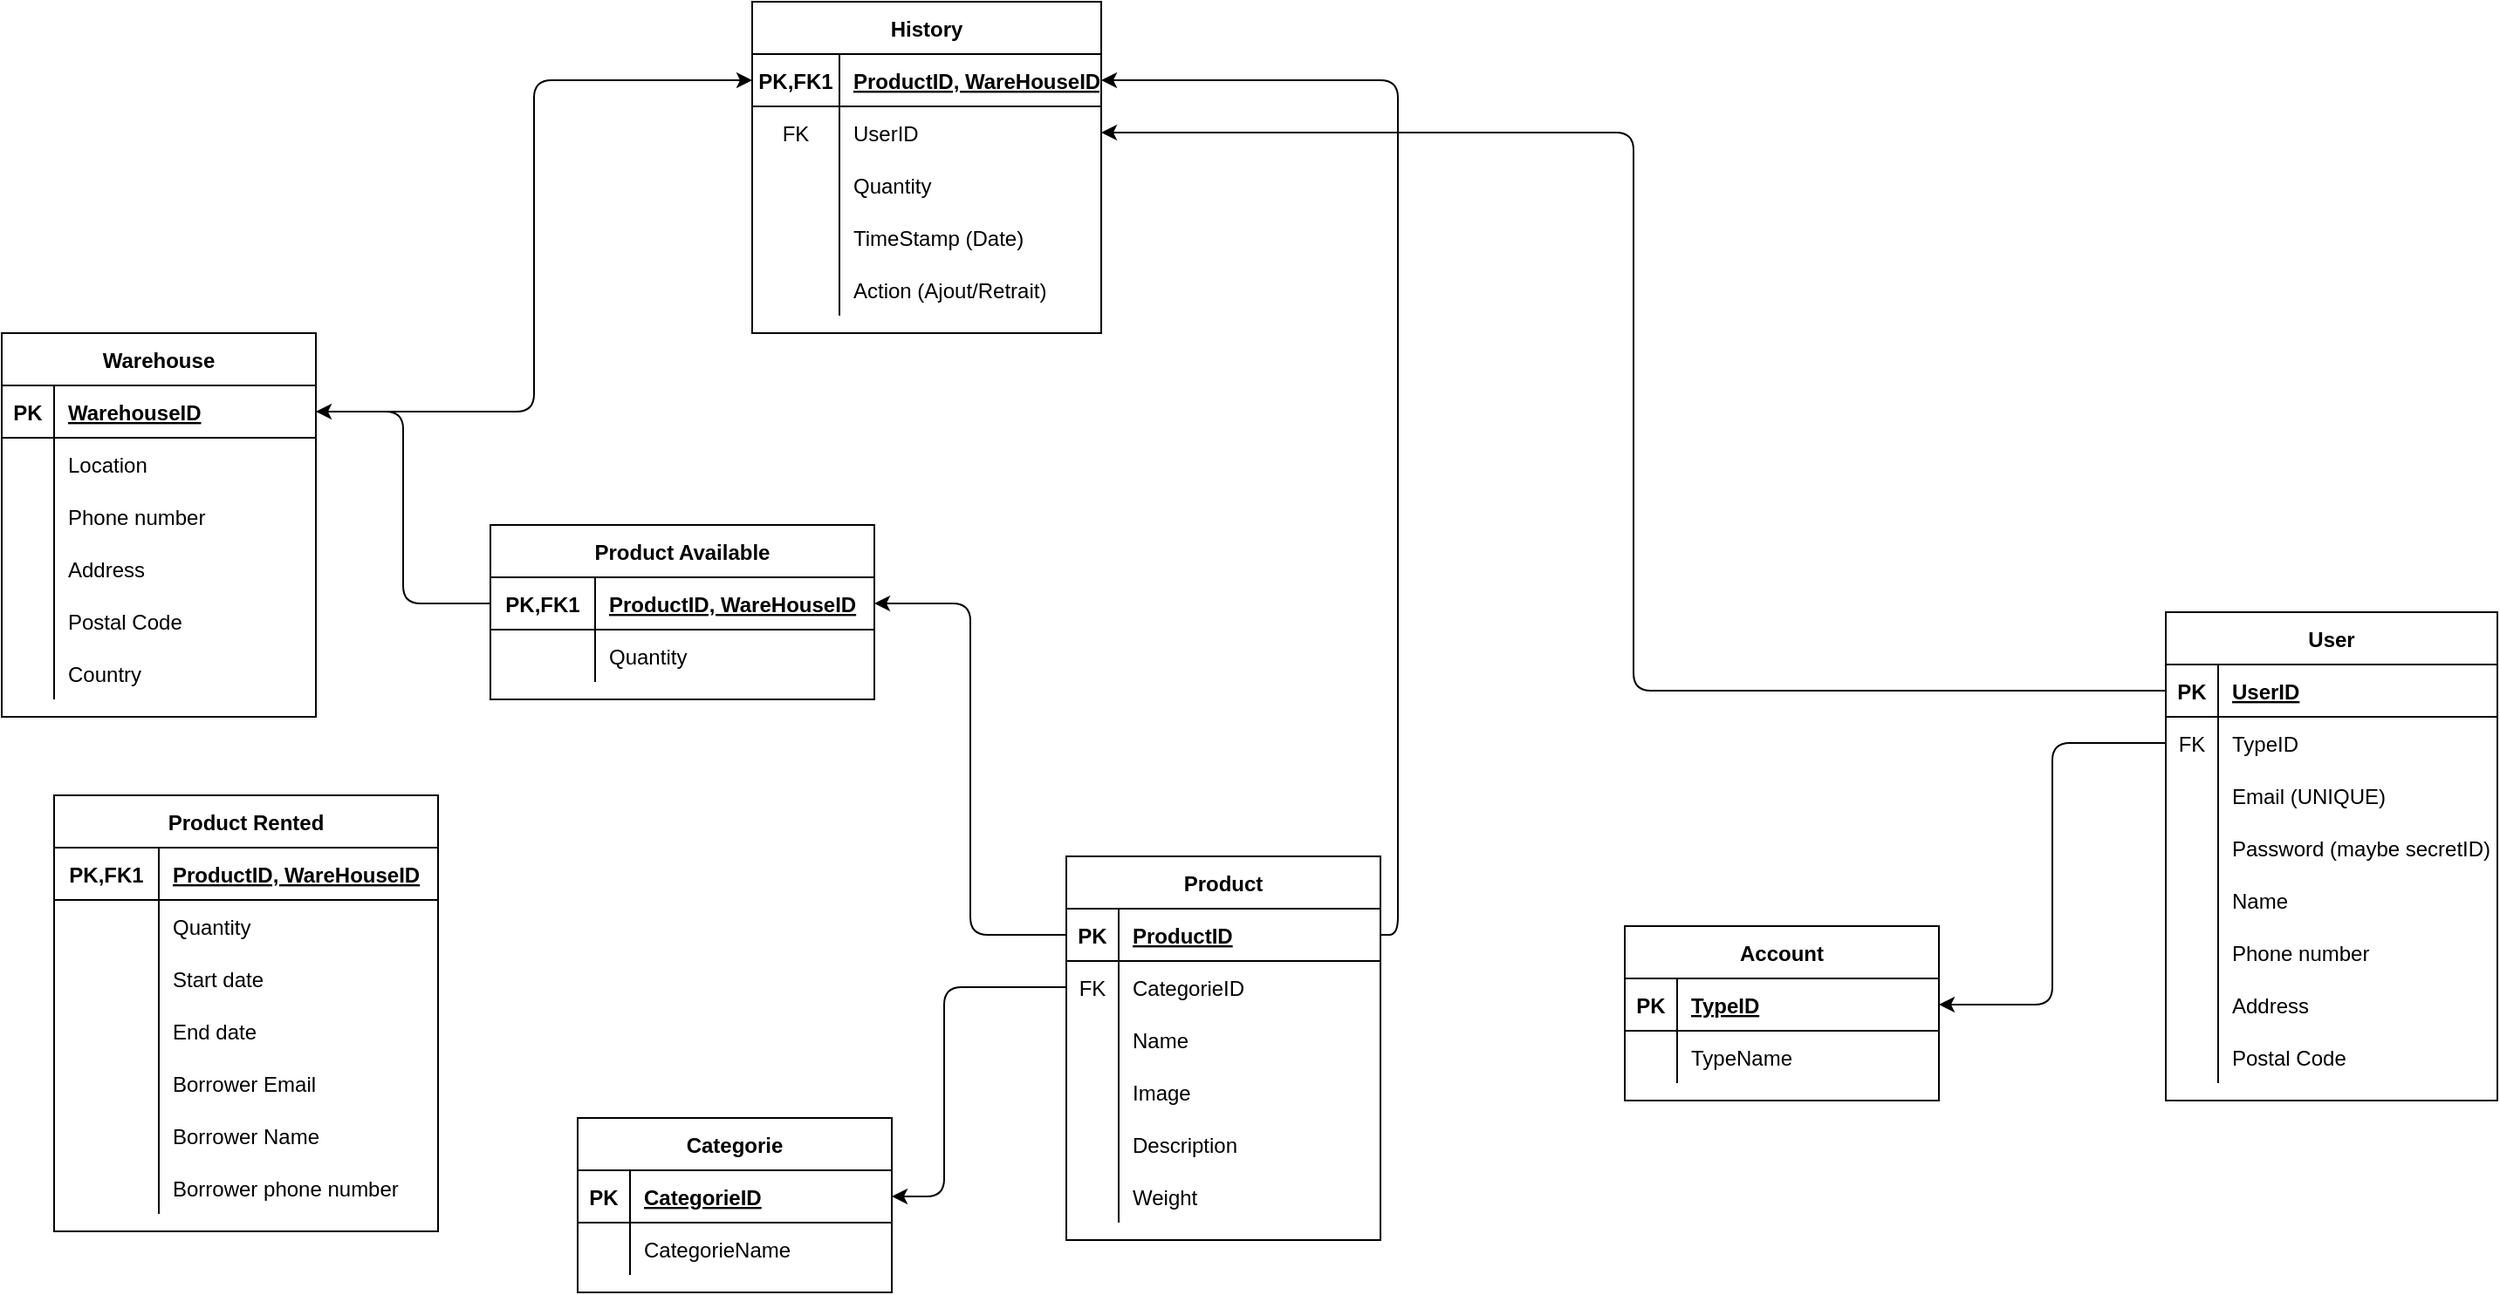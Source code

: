 <mxfile version="13.7.3" type="device"><diagram id="Zqqe13z-D4n76bVmGzCy" name="Page-1"><mxGraphModel dx="1662" dy="822" grid="1" gridSize="10" guides="1" tooltips="1" connect="1" arrows="1" fold="1" page="1" pageScale="1" pageWidth="827" pageHeight="1169" math="0" shadow="0"><root><mxCell id="0"/><mxCell id="1" parent="0"/><mxCell id="HcbKDgaALvLQj2qhnxAy-1" value="" style="endArrow=classic;html=1;exitX=0;exitY=0.5;exitDx=0;exitDy=0;edgeStyle=orthogonalEdgeStyle;entryX=1;entryY=0.5;entryDx=0;entryDy=0;" parent="1" source="IrCyD6bRYAUdvtS5cIz1-208" target="IrCyD6bRYAUdvtS5cIz1-141" edge="1"><mxGeometry width="50" height="50" relative="1" as="geometry"><mxPoint x="810" y="350" as="sourcePoint"/><mxPoint x="340" y="310" as="targetPoint"/><Array as="points"><mxPoint x="570" y="635"/><mxPoint x="570" y="755"/></Array></mxGeometry></mxCell><mxCell id="IrCyD6bRYAUdvtS5cIz1-57" value="Warehouse" style="shape=table;startSize=30;container=1;collapsible=1;childLayout=tableLayout;fixedRows=1;rowLines=0;fontStyle=1;align=center;resizeLast=1;" parent="1" vertex="1"><mxGeometry x="30" y="260" width="180" height="220" as="geometry"/></mxCell><mxCell id="IrCyD6bRYAUdvtS5cIz1-58" value="" style="shape=partialRectangle;collapsible=0;dropTarget=0;pointerEvents=0;fillColor=none;top=0;left=0;bottom=1;right=0;points=[[0,0.5],[1,0.5]];portConstraint=eastwest;" parent="IrCyD6bRYAUdvtS5cIz1-57" vertex="1"><mxGeometry y="30" width="180" height="30" as="geometry"/></mxCell><mxCell id="IrCyD6bRYAUdvtS5cIz1-59" value="PK" style="shape=partialRectangle;connectable=0;fillColor=none;top=0;left=0;bottom=0;right=0;fontStyle=1;overflow=hidden;" parent="IrCyD6bRYAUdvtS5cIz1-58" vertex="1"><mxGeometry width="30" height="30" as="geometry"/></mxCell><mxCell id="IrCyD6bRYAUdvtS5cIz1-60" value="WarehouseID" style="shape=partialRectangle;connectable=0;fillColor=none;top=0;left=0;bottom=0;right=0;align=left;spacingLeft=6;fontStyle=5;overflow=hidden;" parent="IrCyD6bRYAUdvtS5cIz1-58" vertex="1"><mxGeometry x="30" width="150" height="30" as="geometry"/></mxCell><mxCell id="IrCyD6bRYAUdvtS5cIz1-61" value="" style="shape=partialRectangle;collapsible=0;dropTarget=0;pointerEvents=0;fillColor=none;top=0;left=0;bottom=0;right=0;points=[[0,0.5],[1,0.5]];portConstraint=eastwest;" parent="IrCyD6bRYAUdvtS5cIz1-57" vertex="1"><mxGeometry y="60" width="180" height="30" as="geometry"/></mxCell><mxCell id="IrCyD6bRYAUdvtS5cIz1-62" value="" style="shape=partialRectangle;connectable=0;fillColor=none;top=0;left=0;bottom=0;right=0;editable=1;overflow=hidden;" parent="IrCyD6bRYAUdvtS5cIz1-61" vertex="1"><mxGeometry width="30" height="30" as="geometry"/></mxCell><mxCell id="IrCyD6bRYAUdvtS5cIz1-63" value="Location" style="shape=partialRectangle;connectable=0;fillColor=none;top=0;left=0;bottom=0;right=0;align=left;spacingLeft=6;overflow=hidden;" parent="IrCyD6bRYAUdvtS5cIz1-61" vertex="1"><mxGeometry x="30" width="150" height="30" as="geometry"/></mxCell><mxCell id="IrCyD6bRYAUdvtS5cIz1-150" value="" style="shape=partialRectangle;collapsible=0;dropTarget=0;pointerEvents=0;fillColor=none;top=0;left=0;bottom=0;right=0;points=[[0,0.5],[1,0.5]];portConstraint=eastwest;" parent="IrCyD6bRYAUdvtS5cIz1-57" vertex="1"><mxGeometry y="90" width="180" height="30" as="geometry"/></mxCell><mxCell id="IrCyD6bRYAUdvtS5cIz1-151" value="" style="shape=partialRectangle;connectable=0;fillColor=none;top=0;left=0;bottom=0;right=0;editable=1;overflow=hidden;" parent="IrCyD6bRYAUdvtS5cIz1-150" vertex="1"><mxGeometry width="30" height="30" as="geometry"/></mxCell><mxCell id="IrCyD6bRYAUdvtS5cIz1-152" value="Phone number" style="shape=partialRectangle;connectable=0;fillColor=none;top=0;left=0;bottom=0;right=0;align=left;spacingLeft=6;overflow=hidden;" parent="IrCyD6bRYAUdvtS5cIz1-150" vertex="1"><mxGeometry x="30" width="150" height="30" as="geometry"/></mxCell><mxCell id="IrCyD6bRYAUdvtS5cIz1-153" value="" style="shape=partialRectangle;collapsible=0;dropTarget=0;pointerEvents=0;fillColor=none;top=0;left=0;bottom=0;right=0;points=[[0,0.5],[1,0.5]];portConstraint=eastwest;" parent="IrCyD6bRYAUdvtS5cIz1-57" vertex="1"><mxGeometry y="120" width="180" height="30" as="geometry"/></mxCell><mxCell id="IrCyD6bRYAUdvtS5cIz1-154" value="" style="shape=partialRectangle;connectable=0;fillColor=none;top=0;left=0;bottom=0;right=0;editable=1;overflow=hidden;" parent="IrCyD6bRYAUdvtS5cIz1-153" vertex="1"><mxGeometry width="30" height="30" as="geometry"/></mxCell><mxCell id="IrCyD6bRYAUdvtS5cIz1-155" value="Address" style="shape=partialRectangle;connectable=0;fillColor=none;top=0;left=0;bottom=0;right=0;align=left;spacingLeft=6;overflow=hidden;" parent="IrCyD6bRYAUdvtS5cIz1-153" vertex="1"><mxGeometry x="30" width="150" height="30" as="geometry"/></mxCell><mxCell id="IrCyD6bRYAUdvtS5cIz1-159" value="" style="shape=partialRectangle;collapsible=0;dropTarget=0;pointerEvents=0;fillColor=none;top=0;left=0;bottom=0;right=0;points=[[0,0.5],[1,0.5]];portConstraint=eastwest;" parent="IrCyD6bRYAUdvtS5cIz1-57" vertex="1"><mxGeometry y="150" width="180" height="30" as="geometry"/></mxCell><mxCell id="IrCyD6bRYAUdvtS5cIz1-160" value="" style="shape=partialRectangle;connectable=0;fillColor=none;top=0;left=0;bottom=0;right=0;editable=1;overflow=hidden;" parent="IrCyD6bRYAUdvtS5cIz1-159" vertex="1"><mxGeometry width="30" height="30" as="geometry"/></mxCell><mxCell id="IrCyD6bRYAUdvtS5cIz1-161" value="Postal Code" style="shape=partialRectangle;connectable=0;fillColor=none;top=0;left=0;bottom=0;right=0;align=left;spacingLeft=6;overflow=hidden;" parent="IrCyD6bRYAUdvtS5cIz1-159" vertex="1"><mxGeometry x="30" width="150" height="30" as="geometry"/></mxCell><mxCell id="IrCyD6bRYAUdvtS5cIz1-162" value="" style="shape=partialRectangle;collapsible=0;dropTarget=0;pointerEvents=0;fillColor=none;top=0;left=0;bottom=0;right=0;points=[[0,0.5],[1,0.5]];portConstraint=eastwest;" parent="IrCyD6bRYAUdvtS5cIz1-57" vertex="1"><mxGeometry y="180" width="180" height="30" as="geometry"/></mxCell><mxCell id="IrCyD6bRYAUdvtS5cIz1-163" value="" style="shape=partialRectangle;connectable=0;fillColor=none;top=0;left=0;bottom=0;right=0;editable=1;overflow=hidden;" parent="IrCyD6bRYAUdvtS5cIz1-162" vertex="1"><mxGeometry width="30" height="30" as="geometry"/></mxCell><mxCell id="IrCyD6bRYAUdvtS5cIz1-164" value="Country" style="shape=partialRectangle;connectable=0;fillColor=none;top=0;left=0;bottom=0;right=0;align=left;spacingLeft=6;overflow=hidden;" parent="IrCyD6bRYAUdvtS5cIz1-162" vertex="1"><mxGeometry x="30" width="150" height="30" as="geometry"/></mxCell><mxCell id="HcbKDgaALvLQj2qhnxAy-3" value="" style="endArrow=classic;html=1;exitX=0;exitY=0.5;exitDx=0;exitDy=0;entryX=1;entryY=0.5;entryDx=0;entryDy=0;edgeStyle=orthogonalEdgeStyle;" parent="1" source="IrCyD6bRYAUdvtS5cIz1-166" target="IrCyD6bRYAUdvtS5cIz1-238" edge="1"><mxGeometry width="50" height="50" relative="1" as="geometry"><mxPoint x="810" y="350" as="sourcePoint"/><mxPoint x="860" y="300" as="targetPoint"/></mxGeometry></mxCell><mxCell id="HcbKDgaALvLQj2qhnxAy-5" value="" style="endArrow=classic;html=1;exitX=0;exitY=0.5;exitDx=0;exitDy=0;entryX=1;entryY=0.5;entryDx=0;entryDy=0;edgeStyle=orthogonalEdgeStyle;" parent="1" source="IrCyD6bRYAUdvtS5cIz1-238" target="IrCyD6bRYAUdvtS5cIz1-58" edge="1"><mxGeometry width="50" height="50" relative="1" as="geometry"><mxPoint x="810" y="450" as="sourcePoint"/><mxPoint x="860" y="400" as="targetPoint"/></mxGeometry></mxCell><mxCell id="IrCyD6bRYAUdvtS5cIz1-234" value="Product Available" style="shape=table;startSize=30;container=1;collapsible=1;childLayout=tableLayout;fixedRows=1;rowLines=0;fontStyle=1;align=center;resizeLast=1;" parent="1" vertex="1"><mxGeometry x="310" y="370" width="220" height="100" as="geometry"/></mxCell><mxCell id="IrCyD6bRYAUdvtS5cIz1-238" value="" style="shape=partialRectangle;collapsible=0;dropTarget=0;pointerEvents=0;fillColor=none;top=0;left=0;bottom=1;right=0;points=[[0,0.5],[1,0.5]];portConstraint=eastwest;" parent="IrCyD6bRYAUdvtS5cIz1-234" vertex="1"><mxGeometry y="30" width="220" height="30" as="geometry"/></mxCell><mxCell id="IrCyD6bRYAUdvtS5cIz1-239" value="PK,FK1" style="shape=partialRectangle;connectable=0;fillColor=none;top=0;left=0;bottom=0;right=0;fontStyle=1;overflow=hidden;" parent="IrCyD6bRYAUdvtS5cIz1-238" vertex="1"><mxGeometry width="60" height="30" as="geometry"/></mxCell><mxCell id="IrCyD6bRYAUdvtS5cIz1-240" value="ProductID, WareHouseID" style="shape=partialRectangle;connectable=0;fillColor=none;top=0;left=0;bottom=0;right=0;align=left;spacingLeft=6;fontStyle=5;overflow=hidden;" parent="IrCyD6bRYAUdvtS5cIz1-238" vertex="1"><mxGeometry x="60" width="160" height="30" as="geometry"/></mxCell><mxCell id="IrCyD6bRYAUdvtS5cIz1-241" value="" style="shape=partialRectangle;collapsible=0;dropTarget=0;pointerEvents=0;fillColor=none;top=0;left=0;bottom=0;right=0;points=[[0,0.5],[1,0.5]];portConstraint=eastwest;" parent="IrCyD6bRYAUdvtS5cIz1-234" vertex="1"><mxGeometry y="60" width="220" height="30" as="geometry"/></mxCell><mxCell id="IrCyD6bRYAUdvtS5cIz1-242" value="" style="shape=partialRectangle;connectable=0;fillColor=none;top=0;left=0;bottom=0;right=0;editable=1;overflow=hidden;" parent="IrCyD6bRYAUdvtS5cIz1-241" vertex="1"><mxGeometry width="60" height="30" as="geometry"/></mxCell><mxCell id="IrCyD6bRYAUdvtS5cIz1-243" value="Quantity" style="shape=partialRectangle;connectable=0;fillColor=none;top=0;left=0;bottom=0;right=0;align=left;spacingLeft=6;overflow=hidden;" parent="IrCyD6bRYAUdvtS5cIz1-241" vertex="1"><mxGeometry x="60" width="160" height="30" as="geometry"/></mxCell><mxCell id="IrCyD6bRYAUdvtS5cIz1-165" value="Product" style="shape=table;startSize=30;container=1;collapsible=1;childLayout=tableLayout;fixedRows=1;rowLines=0;fontStyle=1;align=center;resizeLast=1;" parent="1" vertex="1"><mxGeometry x="640" y="560" width="180" height="220" as="geometry"/></mxCell><mxCell id="IrCyD6bRYAUdvtS5cIz1-166" value="" style="shape=partialRectangle;collapsible=0;dropTarget=0;pointerEvents=0;fillColor=none;top=0;left=0;bottom=1;right=0;points=[[0,0.5],[1,0.5]];portConstraint=eastwest;" parent="IrCyD6bRYAUdvtS5cIz1-165" vertex="1"><mxGeometry y="30" width="180" height="30" as="geometry"/></mxCell><mxCell id="IrCyD6bRYAUdvtS5cIz1-167" value="PK" style="shape=partialRectangle;connectable=0;fillColor=none;top=0;left=0;bottom=0;right=0;fontStyle=1;overflow=hidden;" parent="IrCyD6bRYAUdvtS5cIz1-166" vertex="1"><mxGeometry width="30" height="30" as="geometry"/></mxCell><mxCell id="IrCyD6bRYAUdvtS5cIz1-168" value="ProductID" style="shape=partialRectangle;connectable=0;fillColor=none;top=0;left=0;bottom=0;right=0;align=left;spacingLeft=6;fontStyle=5;overflow=hidden;" parent="IrCyD6bRYAUdvtS5cIz1-166" vertex="1"><mxGeometry x="30" width="150" height="30" as="geometry"/></mxCell><mxCell id="IrCyD6bRYAUdvtS5cIz1-208" value="" style="shape=partialRectangle;collapsible=0;dropTarget=0;pointerEvents=0;fillColor=none;top=0;left=0;bottom=0;right=0;points=[[0,0.5],[1,0.5]];portConstraint=eastwest;" parent="IrCyD6bRYAUdvtS5cIz1-165" vertex="1"><mxGeometry y="60" width="180" height="30" as="geometry"/></mxCell><mxCell id="IrCyD6bRYAUdvtS5cIz1-209" value="FK" style="shape=partialRectangle;connectable=0;fillColor=none;top=0;left=0;bottom=0;right=0;fontStyle=0;overflow=hidden;" parent="IrCyD6bRYAUdvtS5cIz1-208" vertex="1"><mxGeometry width="30" height="30" as="geometry"/></mxCell><mxCell id="IrCyD6bRYAUdvtS5cIz1-210" value="CategorieID" style="shape=partialRectangle;connectable=0;fillColor=none;top=0;left=0;bottom=0;right=0;align=left;spacingLeft=6;fontStyle=0;overflow=hidden;" parent="IrCyD6bRYAUdvtS5cIz1-208" vertex="1"><mxGeometry x="30" width="150" height="30" as="geometry"/></mxCell><mxCell id="IrCyD6bRYAUdvtS5cIz1-176" value="" style="shape=partialRectangle;collapsible=0;dropTarget=0;pointerEvents=0;fillColor=none;top=0;left=0;bottom=0;right=0;points=[[0,0.5],[1,0.5]];portConstraint=eastwest;" parent="IrCyD6bRYAUdvtS5cIz1-165" vertex="1"><mxGeometry y="90" width="180" height="30" as="geometry"/></mxCell><mxCell id="IrCyD6bRYAUdvtS5cIz1-177" value="" style="shape=partialRectangle;connectable=0;fillColor=none;top=0;left=0;bottom=0;right=0;editable=1;overflow=hidden;" parent="IrCyD6bRYAUdvtS5cIz1-176" vertex="1"><mxGeometry width="30" height="30" as="geometry"/></mxCell><mxCell id="IrCyD6bRYAUdvtS5cIz1-178" value="Name" style="shape=partialRectangle;connectable=0;fillColor=none;top=0;left=0;bottom=0;right=0;align=left;spacingLeft=6;overflow=hidden;" parent="IrCyD6bRYAUdvtS5cIz1-176" vertex="1"><mxGeometry x="30" width="150" height="30" as="geometry"/></mxCell><mxCell id="IrCyD6bRYAUdvtS5cIz1-179" value="" style="shape=partialRectangle;collapsible=0;dropTarget=0;pointerEvents=0;fillColor=none;top=0;left=0;bottom=0;right=0;points=[[0,0.5],[1,0.5]];portConstraint=eastwest;" parent="IrCyD6bRYAUdvtS5cIz1-165" vertex="1"><mxGeometry y="120" width="180" height="30" as="geometry"/></mxCell><mxCell id="IrCyD6bRYAUdvtS5cIz1-180" value="" style="shape=partialRectangle;connectable=0;fillColor=none;top=0;left=0;bottom=0;right=0;editable=1;overflow=hidden;" parent="IrCyD6bRYAUdvtS5cIz1-179" vertex="1"><mxGeometry width="30" height="30" as="geometry"/></mxCell><mxCell id="IrCyD6bRYAUdvtS5cIz1-181" value="Image" style="shape=partialRectangle;connectable=0;fillColor=none;top=0;left=0;bottom=0;right=0;align=left;spacingLeft=6;overflow=hidden;" parent="IrCyD6bRYAUdvtS5cIz1-179" vertex="1"><mxGeometry x="30" width="150" height="30" as="geometry"/></mxCell><mxCell id="IrCyD6bRYAUdvtS5cIz1-182" value="" style="shape=partialRectangle;collapsible=0;dropTarget=0;pointerEvents=0;fillColor=none;top=0;left=0;bottom=0;right=0;points=[[0,0.5],[1,0.5]];portConstraint=eastwest;" parent="IrCyD6bRYAUdvtS5cIz1-165" vertex="1"><mxGeometry y="150" width="180" height="30" as="geometry"/></mxCell><mxCell id="IrCyD6bRYAUdvtS5cIz1-183" value="" style="shape=partialRectangle;connectable=0;fillColor=none;top=0;left=0;bottom=0;right=0;editable=1;overflow=hidden;" parent="IrCyD6bRYAUdvtS5cIz1-182" vertex="1"><mxGeometry width="30" height="30" as="geometry"/></mxCell><mxCell id="IrCyD6bRYAUdvtS5cIz1-184" value="Description" style="shape=partialRectangle;connectable=0;fillColor=none;top=0;left=0;bottom=0;right=0;align=left;spacingLeft=6;overflow=hidden;" parent="IrCyD6bRYAUdvtS5cIz1-182" vertex="1"><mxGeometry x="30" width="150" height="30" as="geometry"/></mxCell><mxCell id="IrCyD6bRYAUdvtS5cIz1-186" value="" style="shape=partialRectangle;collapsible=0;dropTarget=0;pointerEvents=0;fillColor=none;top=0;left=0;bottom=0;right=0;points=[[0,0.5],[1,0.5]];portConstraint=eastwest;" parent="IrCyD6bRYAUdvtS5cIz1-165" vertex="1"><mxGeometry y="180" width="180" height="30" as="geometry"/></mxCell><mxCell id="IrCyD6bRYAUdvtS5cIz1-187" value="" style="shape=partialRectangle;connectable=0;fillColor=none;top=0;left=0;bottom=0;right=0;editable=1;overflow=hidden;" parent="IrCyD6bRYAUdvtS5cIz1-186" vertex="1"><mxGeometry width="30" height="30" as="geometry"/></mxCell><mxCell id="IrCyD6bRYAUdvtS5cIz1-188" value="Weight" style="shape=partialRectangle;connectable=0;fillColor=none;top=0;left=0;bottom=0;right=0;align=left;spacingLeft=6;overflow=hidden;" parent="IrCyD6bRYAUdvtS5cIz1-186" vertex="1"><mxGeometry x="30" width="150" height="30" as="geometry"/></mxCell><mxCell id="IrCyD6bRYAUdvtS5cIz1-140" value="Categorie" style="shape=table;startSize=30;container=1;collapsible=1;childLayout=tableLayout;fixedRows=1;rowLines=0;fontStyle=1;align=center;resizeLast=1;" parent="1" vertex="1"><mxGeometry x="360" y="710" width="180" height="100" as="geometry"/></mxCell><mxCell id="IrCyD6bRYAUdvtS5cIz1-141" value="" style="shape=partialRectangle;collapsible=0;dropTarget=0;pointerEvents=0;fillColor=none;top=0;left=0;bottom=1;right=0;points=[[0,0.5],[1,0.5]];portConstraint=eastwest;" parent="IrCyD6bRYAUdvtS5cIz1-140" vertex="1"><mxGeometry y="30" width="180" height="30" as="geometry"/></mxCell><mxCell id="IrCyD6bRYAUdvtS5cIz1-142" value="PK" style="shape=partialRectangle;connectable=0;fillColor=none;top=0;left=0;bottom=0;right=0;fontStyle=1;overflow=hidden;" parent="IrCyD6bRYAUdvtS5cIz1-141" vertex="1"><mxGeometry width="30" height="30" as="geometry"/></mxCell><mxCell id="IrCyD6bRYAUdvtS5cIz1-143" value="CategorieID" style="shape=partialRectangle;connectable=0;fillColor=none;top=0;left=0;bottom=0;right=0;align=left;spacingLeft=6;fontStyle=5;overflow=hidden;" parent="IrCyD6bRYAUdvtS5cIz1-141" vertex="1"><mxGeometry x="30" width="150" height="30" as="geometry"/></mxCell><mxCell id="IrCyD6bRYAUdvtS5cIz1-144" value="" style="shape=partialRectangle;collapsible=0;dropTarget=0;pointerEvents=0;fillColor=none;top=0;left=0;bottom=0;right=0;points=[[0,0.5],[1,0.5]];portConstraint=eastwest;" parent="IrCyD6bRYAUdvtS5cIz1-140" vertex="1"><mxGeometry y="60" width="180" height="30" as="geometry"/></mxCell><mxCell id="IrCyD6bRYAUdvtS5cIz1-145" value="" style="shape=partialRectangle;connectable=0;fillColor=none;top=0;left=0;bottom=0;right=0;editable=1;overflow=hidden;" parent="IrCyD6bRYAUdvtS5cIz1-144" vertex="1"><mxGeometry width="30" height="30" as="geometry"/></mxCell><mxCell id="IrCyD6bRYAUdvtS5cIz1-146" value="CategorieName" style="shape=partialRectangle;connectable=0;fillColor=none;top=0;left=0;bottom=0;right=0;align=left;spacingLeft=6;overflow=hidden;" parent="IrCyD6bRYAUdvtS5cIz1-144" vertex="1"><mxGeometry x="30" width="150" height="30" as="geometry"/></mxCell><mxCell id="IrCyD6bRYAUdvtS5cIz1-29" value="History" style="shape=table;startSize=30;container=1;collapsible=1;childLayout=tableLayout;fixedRows=1;rowLines=0;fontStyle=1;align=center;resizeLast=1;" parent="1" vertex="1"><mxGeometry x="460" y="70" width="200" height="190" as="geometry"/></mxCell><mxCell id="IrCyD6bRYAUdvtS5cIz1-30" value="" style="shape=partialRectangle;collapsible=0;dropTarget=0;pointerEvents=0;fillColor=none;top=0;left=0;bottom=1;right=0;points=[[0,0.5],[1,0.5]];portConstraint=eastwest;" parent="IrCyD6bRYAUdvtS5cIz1-29" vertex="1"><mxGeometry y="30" width="200" height="30" as="geometry"/></mxCell><mxCell id="IrCyD6bRYAUdvtS5cIz1-31" value="PK,FK1" style="shape=partialRectangle;connectable=0;fillColor=none;top=0;left=0;bottom=0;right=0;fontStyle=1;overflow=hidden;" parent="IrCyD6bRYAUdvtS5cIz1-30" vertex="1"><mxGeometry width="50" height="30" as="geometry"/></mxCell><mxCell id="IrCyD6bRYAUdvtS5cIz1-32" value="ProductID, WareHouseID" style="shape=partialRectangle;connectable=0;fillColor=none;top=0;left=0;bottom=0;right=0;align=left;spacingLeft=6;fontStyle=5;overflow=hidden;" parent="IrCyD6bRYAUdvtS5cIz1-30" vertex="1"><mxGeometry x="50" width="150" height="30" as="geometry"/></mxCell><mxCell id="VT_MEJhAiMFNxsY5GFAG-1" value="" style="shape=partialRectangle;collapsible=0;dropTarget=0;pointerEvents=0;fillColor=none;top=0;left=0;bottom=0;right=0;points=[[0,0.5],[1,0.5]];portConstraint=eastwest;" parent="IrCyD6bRYAUdvtS5cIz1-29" vertex="1"><mxGeometry y="60" width="200" height="30" as="geometry"/></mxCell><mxCell id="VT_MEJhAiMFNxsY5GFAG-2" value="FK" style="shape=partialRectangle;connectable=0;fillColor=none;top=0;left=0;bottom=0;right=0;fontStyle=0;overflow=hidden;" parent="VT_MEJhAiMFNxsY5GFAG-1" vertex="1"><mxGeometry width="50" height="30" as="geometry"/></mxCell><mxCell id="VT_MEJhAiMFNxsY5GFAG-3" value="UserID" style="shape=partialRectangle;connectable=0;fillColor=none;top=0;left=0;bottom=0;right=0;align=left;spacingLeft=6;fontStyle=0;overflow=hidden;" parent="VT_MEJhAiMFNxsY5GFAG-1" vertex="1"><mxGeometry x="50" width="150" height="30" as="geometry"/></mxCell><mxCell id="IrCyD6bRYAUdvtS5cIz1-33" value="" style="shape=partialRectangle;collapsible=0;dropTarget=0;pointerEvents=0;fillColor=none;top=0;left=0;bottom=0;right=0;points=[[0,0.5],[1,0.5]];portConstraint=eastwest;" parent="IrCyD6bRYAUdvtS5cIz1-29" vertex="1"><mxGeometry y="90" width="200" height="30" as="geometry"/></mxCell><mxCell id="IrCyD6bRYAUdvtS5cIz1-34" value="" style="shape=partialRectangle;connectable=0;fillColor=none;top=0;left=0;bottom=0;right=0;editable=1;overflow=hidden;" parent="IrCyD6bRYAUdvtS5cIz1-33" vertex="1"><mxGeometry width="50" height="30" as="geometry"/></mxCell><mxCell id="IrCyD6bRYAUdvtS5cIz1-35" value="Quantity" style="shape=partialRectangle;connectable=0;fillColor=none;top=0;left=0;bottom=0;right=0;align=left;spacingLeft=6;overflow=hidden;" parent="IrCyD6bRYAUdvtS5cIz1-33" vertex="1"><mxGeometry x="50" width="150" height="30" as="geometry"/></mxCell><mxCell id="IrCyD6bRYAUdvtS5cIz1-36" value="" style="shape=partialRectangle;collapsible=0;dropTarget=0;pointerEvents=0;fillColor=none;top=0;left=0;bottom=0;right=0;points=[[0,0.5],[1,0.5]];portConstraint=eastwest;" parent="IrCyD6bRYAUdvtS5cIz1-29" vertex="1"><mxGeometry y="120" width="200" height="30" as="geometry"/></mxCell><mxCell id="IrCyD6bRYAUdvtS5cIz1-37" value="" style="shape=partialRectangle;connectable=0;fillColor=none;top=0;left=0;bottom=0;right=0;editable=1;overflow=hidden;" parent="IrCyD6bRYAUdvtS5cIz1-36" vertex="1"><mxGeometry width="50" height="30" as="geometry"/></mxCell><mxCell id="IrCyD6bRYAUdvtS5cIz1-38" value="TimeStamp (Date)" style="shape=partialRectangle;connectable=0;fillColor=none;top=0;left=0;bottom=0;right=0;align=left;spacingLeft=6;overflow=hidden;" parent="IrCyD6bRYAUdvtS5cIz1-36" vertex="1"><mxGeometry x="50" width="150" height="30" as="geometry"/></mxCell><mxCell id="IrCyD6bRYAUdvtS5cIz1-39" value="" style="shape=partialRectangle;collapsible=0;dropTarget=0;pointerEvents=0;fillColor=none;top=0;left=0;bottom=0;right=0;points=[[0,0.5],[1,0.5]];portConstraint=eastwest;" parent="IrCyD6bRYAUdvtS5cIz1-29" vertex="1"><mxGeometry y="150" width="200" height="30" as="geometry"/></mxCell><mxCell id="IrCyD6bRYAUdvtS5cIz1-40" value="" style="shape=partialRectangle;connectable=0;fillColor=none;top=0;left=0;bottom=0;right=0;editable=1;overflow=hidden;" parent="IrCyD6bRYAUdvtS5cIz1-39" vertex="1"><mxGeometry width="50" height="30" as="geometry"/></mxCell><mxCell id="IrCyD6bRYAUdvtS5cIz1-41" value="Action (Ajout/Retrait)" style="shape=partialRectangle;connectable=0;fillColor=none;top=0;left=0;bottom=0;right=0;align=left;spacingLeft=6;overflow=hidden;" parent="IrCyD6bRYAUdvtS5cIz1-39" vertex="1"><mxGeometry x="50" width="150" height="30" as="geometry"/></mxCell><mxCell id="HcbKDgaALvLQj2qhnxAy-8" value="" style="endArrow=classic;html=1;exitX=1;exitY=0.5;exitDx=0;exitDy=0;entryX=0;entryY=0.5;entryDx=0;entryDy=0;edgeStyle=orthogonalEdgeStyle;" parent="1" source="IrCyD6bRYAUdvtS5cIz1-58" target="IrCyD6bRYAUdvtS5cIz1-30" edge="1"><mxGeometry width="50" height="50" relative="1" as="geometry"><mxPoint x="810" y="450" as="sourcePoint"/><mxPoint x="860" y="400" as="targetPoint"/></mxGeometry></mxCell><mxCell id="HcbKDgaALvLQj2qhnxAy-9" value="" style="endArrow=classic;html=1;exitX=1;exitY=0.5;exitDx=0;exitDy=0;entryX=1;entryY=0.5;entryDx=0;entryDy=0;edgeStyle=orthogonalEdgeStyle;" parent="1" source="IrCyD6bRYAUdvtS5cIz1-166" target="IrCyD6bRYAUdvtS5cIz1-30" edge="1"><mxGeometry width="50" height="50" relative="1" as="geometry"><mxPoint x="810" y="450" as="sourcePoint"/><mxPoint x="860" y="400" as="targetPoint"/></mxGeometry></mxCell><mxCell id="IrCyD6bRYAUdvtS5cIz1-269" value="User" style="shape=table;startSize=30;container=1;collapsible=1;childLayout=tableLayout;fixedRows=1;rowLines=0;fontStyle=1;align=center;resizeLast=1;" parent="1" vertex="1"><mxGeometry x="1270" y="420" width="190" height="280" as="geometry"/></mxCell><mxCell id="IrCyD6bRYAUdvtS5cIz1-270" value="" style="shape=partialRectangle;collapsible=0;dropTarget=0;pointerEvents=0;fillColor=none;top=0;left=0;bottom=1;right=0;points=[[0,0.5],[1,0.5]];portConstraint=eastwest;" parent="IrCyD6bRYAUdvtS5cIz1-269" vertex="1"><mxGeometry y="30" width="190" height="30" as="geometry"/></mxCell><mxCell id="IrCyD6bRYAUdvtS5cIz1-271" value="PK" style="shape=partialRectangle;connectable=0;fillColor=none;top=0;left=0;bottom=0;right=0;fontStyle=1;overflow=hidden;" parent="IrCyD6bRYAUdvtS5cIz1-270" vertex="1"><mxGeometry width="30" height="30" as="geometry"/></mxCell><mxCell id="IrCyD6bRYAUdvtS5cIz1-272" value="UserID" style="shape=partialRectangle;connectable=0;fillColor=none;top=0;left=0;bottom=0;right=0;align=left;spacingLeft=6;fontStyle=5;overflow=hidden;" parent="IrCyD6bRYAUdvtS5cIz1-270" vertex="1"><mxGeometry x="30" width="160" height="30" as="geometry"/></mxCell><mxCell id="IrCyD6bRYAUdvtS5cIz1-294" value="" style="shape=partialRectangle;collapsible=0;dropTarget=0;pointerEvents=0;fillColor=none;top=0;left=0;bottom=0;right=0;points=[[0,0.5],[1,0.5]];portConstraint=eastwest;" parent="IrCyD6bRYAUdvtS5cIz1-269" vertex="1"><mxGeometry y="60" width="190" height="30" as="geometry"/></mxCell><mxCell id="IrCyD6bRYAUdvtS5cIz1-295" value="FK" style="shape=partialRectangle;connectable=0;fillColor=none;top=0;left=0;bottom=0;right=0;fontStyle=0;overflow=hidden;" parent="IrCyD6bRYAUdvtS5cIz1-294" vertex="1"><mxGeometry width="30" height="30" as="geometry"/></mxCell><mxCell id="IrCyD6bRYAUdvtS5cIz1-296" value="TypeID" style="shape=partialRectangle;connectable=0;fillColor=none;top=0;left=0;bottom=0;right=0;align=left;spacingLeft=6;fontStyle=0;overflow=hidden;" parent="IrCyD6bRYAUdvtS5cIz1-294" vertex="1"><mxGeometry x="30" width="160" height="30" as="geometry"/></mxCell><mxCell id="VT_MEJhAiMFNxsY5GFAG-4" value="" style="shape=partialRectangle;collapsible=0;dropTarget=0;pointerEvents=0;fillColor=none;top=0;left=0;bottom=0;right=0;points=[[0,0.5],[1,0.5]];portConstraint=eastwest;" parent="IrCyD6bRYAUdvtS5cIz1-269" vertex="1"><mxGeometry y="90" width="190" height="30" as="geometry"/></mxCell><mxCell id="VT_MEJhAiMFNxsY5GFAG-5" value="" style="shape=partialRectangle;connectable=0;fillColor=none;top=0;left=0;bottom=0;right=0;editable=1;overflow=hidden;" parent="VT_MEJhAiMFNxsY5GFAG-4" vertex="1"><mxGeometry width="30" height="30" as="geometry"/></mxCell><mxCell id="VT_MEJhAiMFNxsY5GFAG-6" value="Email (UNIQUE)" style="shape=partialRectangle;connectable=0;fillColor=none;top=0;left=0;bottom=0;right=0;align=left;spacingLeft=6;overflow=hidden;" parent="VT_MEJhAiMFNxsY5GFAG-4" vertex="1"><mxGeometry x="30" width="160" height="30" as="geometry"/></mxCell><mxCell id="IrCyD6bRYAUdvtS5cIz1-273" value="" style="shape=partialRectangle;collapsible=0;dropTarget=0;pointerEvents=0;fillColor=none;top=0;left=0;bottom=0;right=0;points=[[0,0.5],[1,0.5]];portConstraint=eastwest;" parent="IrCyD6bRYAUdvtS5cIz1-269" vertex="1"><mxGeometry y="120" width="190" height="30" as="geometry"/></mxCell><mxCell id="IrCyD6bRYAUdvtS5cIz1-274" value="" style="shape=partialRectangle;connectable=0;fillColor=none;top=0;left=0;bottom=0;right=0;editable=1;overflow=hidden;" parent="IrCyD6bRYAUdvtS5cIz1-273" vertex="1"><mxGeometry width="30" height="30" as="geometry"/></mxCell><mxCell id="IrCyD6bRYAUdvtS5cIz1-275" value="Password (maybe secretID)" style="shape=partialRectangle;connectable=0;fillColor=none;top=0;left=0;bottom=0;right=0;align=left;spacingLeft=6;overflow=hidden;" parent="IrCyD6bRYAUdvtS5cIz1-273" vertex="1"><mxGeometry x="30" width="160" height="30" as="geometry"/></mxCell><mxCell id="IrCyD6bRYAUdvtS5cIz1-276" value="" style="shape=partialRectangle;collapsible=0;dropTarget=0;pointerEvents=0;fillColor=none;top=0;left=0;bottom=0;right=0;points=[[0,0.5],[1,0.5]];portConstraint=eastwest;" parent="IrCyD6bRYAUdvtS5cIz1-269" vertex="1"><mxGeometry y="150" width="190" height="30" as="geometry"/></mxCell><mxCell id="IrCyD6bRYAUdvtS5cIz1-277" value="" style="shape=partialRectangle;connectable=0;fillColor=none;top=0;left=0;bottom=0;right=0;editable=1;overflow=hidden;" parent="IrCyD6bRYAUdvtS5cIz1-276" vertex="1"><mxGeometry width="30" height="30" as="geometry"/></mxCell><mxCell id="IrCyD6bRYAUdvtS5cIz1-278" value="Name" style="shape=partialRectangle;connectable=0;fillColor=none;top=0;left=0;bottom=0;right=0;align=left;spacingLeft=6;overflow=hidden;" parent="IrCyD6bRYAUdvtS5cIz1-276" vertex="1"><mxGeometry x="30" width="160" height="30" as="geometry"/></mxCell><mxCell id="IrCyD6bRYAUdvtS5cIz1-282" value="" style="shape=partialRectangle;collapsible=0;dropTarget=0;pointerEvents=0;fillColor=none;top=0;left=0;bottom=0;right=0;points=[[0,0.5],[1,0.5]];portConstraint=eastwest;" parent="IrCyD6bRYAUdvtS5cIz1-269" vertex="1"><mxGeometry y="180" width="190" height="30" as="geometry"/></mxCell><mxCell id="IrCyD6bRYAUdvtS5cIz1-283" value="" style="shape=partialRectangle;connectable=0;fillColor=none;top=0;left=0;bottom=0;right=0;editable=1;overflow=hidden;" parent="IrCyD6bRYAUdvtS5cIz1-282" vertex="1"><mxGeometry width="30" height="30" as="geometry"/></mxCell><mxCell id="IrCyD6bRYAUdvtS5cIz1-284" value="Phone number" style="shape=partialRectangle;connectable=0;fillColor=none;top=0;left=0;bottom=0;right=0;align=left;spacingLeft=6;overflow=hidden;" parent="IrCyD6bRYAUdvtS5cIz1-282" vertex="1"><mxGeometry x="30" width="160" height="30" as="geometry"/></mxCell><mxCell id="IrCyD6bRYAUdvtS5cIz1-285" value="" style="shape=partialRectangle;collapsible=0;dropTarget=0;pointerEvents=0;fillColor=none;top=0;left=0;bottom=0;right=0;points=[[0,0.5],[1,0.5]];portConstraint=eastwest;" parent="IrCyD6bRYAUdvtS5cIz1-269" vertex="1"><mxGeometry y="210" width="190" height="30" as="geometry"/></mxCell><mxCell id="IrCyD6bRYAUdvtS5cIz1-286" value="" style="shape=partialRectangle;connectable=0;fillColor=none;top=0;left=0;bottom=0;right=0;editable=1;overflow=hidden;" parent="IrCyD6bRYAUdvtS5cIz1-285" vertex="1"><mxGeometry width="30" height="30" as="geometry"/></mxCell><mxCell id="IrCyD6bRYAUdvtS5cIz1-287" value="Address" style="shape=partialRectangle;connectable=0;fillColor=none;top=0;left=0;bottom=0;right=0;align=left;spacingLeft=6;overflow=hidden;" parent="IrCyD6bRYAUdvtS5cIz1-285" vertex="1"><mxGeometry x="30" width="160" height="30" as="geometry"/></mxCell><mxCell id="IrCyD6bRYAUdvtS5cIz1-288" value="" style="shape=partialRectangle;collapsible=0;dropTarget=0;pointerEvents=0;fillColor=none;top=0;left=0;bottom=0;right=0;points=[[0,0.5],[1,0.5]];portConstraint=eastwest;" parent="IrCyD6bRYAUdvtS5cIz1-269" vertex="1"><mxGeometry y="240" width="190" height="30" as="geometry"/></mxCell><mxCell id="IrCyD6bRYAUdvtS5cIz1-289" value="" style="shape=partialRectangle;connectable=0;fillColor=none;top=0;left=0;bottom=0;right=0;editable=1;overflow=hidden;" parent="IrCyD6bRYAUdvtS5cIz1-288" vertex="1"><mxGeometry width="30" height="30" as="geometry"/></mxCell><mxCell id="IrCyD6bRYAUdvtS5cIz1-290" value="Postal Code" style="shape=partialRectangle;connectable=0;fillColor=none;top=0;left=0;bottom=0;right=0;align=left;spacingLeft=6;overflow=hidden;" parent="IrCyD6bRYAUdvtS5cIz1-288" vertex="1"><mxGeometry x="30" width="160" height="30" as="geometry"/></mxCell><mxCell id="HcbKDgaALvLQj2qhnxAy-10" value="" style="endArrow=classic;html=1;exitX=0;exitY=0.5;exitDx=0;exitDy=0;entryX=1;entryY=0.5;entryDx=0;entryDy=0;edgeStyle=orthogonalEdgeStyle;" parent="1" source="IrCyD6bRYAUdvtS5cIz1-270" target="VT_MEJhAiMFNxsY5GFAG-1" edge="1"><mxGeometry width="50" height="50" relative="1" as="geometry"><mxPoint x="810" y="450" as="sourcePoint"/><mxPoint x="860" y="400" as="targetPoint"/></mxGeometry></mxCell><mxCell id="IrCyD6bRYAUdvtS5cIz1-297" value="Account" style="shape=table;startSize=30;container=1;collapsible=1;childLayout=tableLayout;fixedRows=1;rowLines=0;fontStyle=1;align=center;resizeLast=1;" parent="1" vertex="1"><mxGeometry x="960" y="600" width="180" height="100" as="geometry"/></mxCell><mxCell id="IrCyD6bRYAUdvtS5cIz1-298" value="" style="shape=partialRectangle;collapsible=0;dropTarget=0;pointerEvents=0;fillColor=none;top=0;left=0;bottom=1;right=0;points=[[0,0.5],[1,0.5]];portConstraint=eastwest;" parent="IrCyD6bRYAUdvtS5cIz1-297" vertex="1"><mxGeometry y="30" width="180" height="30" as="geometry"/></mxCell><mxCell id="IrCyD6bRYAUdvtS5cIz1-299" value="PK" style="shape=partialRectangle;connectable=0;fillColor=none;top=0;left=0;bottom=0;right=0;fontStyle=1;overflow=hidden;" parent="IrCyD6bRYAUdvtS5cIz1-298" vertex="1"><mxGeometry width="30" height="30" as="geometry"/></mxCell><mxCell id="IrCyD6bRYAUdvtS5cIz1-300" value="TypeID" style="shape=partialRectangle;connectable=0;fillColor=none;top=0;left=0;bottom=0;right=0;align=left;spacingLeft=6;fontStyle=5;overflow=hidden;" parent="IrCyD6bRYAUdvtS5cIz1-298" vertex="1"><mxGeometry x="30" width="150" height="30" as="geometry"/></mxCell><mxCell id="IrCyD6bRYAUdvtS5cIz1-301" value="" style="shape=partialRectangle;collapsible=0;dropTarget=0;pointerEvents=0;fillColor=none;top=0;left=0;bottom=0;right=0;points=[[0,0.5],[1,0.5]];portConstraint=eastwest;" parent="IrCyD6bRYAUdvtS5cIz1-297" vertex="1"><mxGeometry y="60" width="180" height="30" as="geometry"/></mxCell><mxCell id="IrCyD6bRYAUdvtS5cIz1-302" value="" style="shape=partialRectangle;connectable=0;fillColor=none;top=0;left=0;bottom=0;right=0;editable=1;overflow=hidden;" parent="IrCyD6bRYAUdvtS5cIz1-301" vertex="1"><mxGeometry width="30" height="30" as="geometry"/></mxCell><mxCell id="IrCyD6bRYAUdvtS5cIz1-303" value="TypeName" style="shape=partialRectangle;connectable=0;fillColor=none;top=0;left=0;bottom=0;right=0;align=left;spacingLeft=6;overflow=hidden;" parent="IrCyD6bRYAUdvtS5cIz1-301" vertex="1"><mxGeometry x="30" width="150" height="30" as="geometry"/></mxCell><mxCell id="IJ6fUBU0yp_jCQzIJiQC-1" value="" style="endArrow=classic;html=1;exitX=0;exitY=0.5;exitDx=0;exitDy=0;entryX=1;entryY=0.5;entryDx=0;entryDy=0;edgeStyle=orthogonalEdgeStyle;" edge="1" parent="1" source="IrCyD6bRYAUdvtS5cIz1-294" target="IrCyD6bRYAUdvtS5cIz1-298"><mxGeometry width="50" height="50" relative="1" as="geometry"><mxPoint x="990" y="450" as="sourcePoint"/><mxPoint x="1040" y="400" as="targetPoint"/></mxGeometry></mxCell><mxCell id="IrCyD6bRYAUdvtS5cIz1-247" value="Product Rented" style="shape=table;startSize=30;container=1;collapsible=1;childLayout=tableLayout;fixedRows=1;rowLines=0;fontStyle=1;align=center;resizeLast=1;" parent="1" vertex="1"><mxGeometry x="60" y="525" width="220" height="250" as="geometry"/></mxCell><mxCell id="IrCyD6bRYAUdvtS5cIz1-248" value="" style="shape=partialRectangle;collapsible=0;dropTarget=0;pointerEvents=0;fillColor=none;top=0;left=0;bottom=1;right=0;points=[[0,0.5],[1,0.5]];portConstraint=eastwest;" parent="IrCyD6bRYAUdvtS5cIz1-247" vertex="1"><mxGeometry y="30" width="220" height="30" as="geometry"/></mxCell><mxCell id="IrCyD6bRYAUdvtS5cIz1-249" value="PK,FK1" style="shape=partialRectangle;connectable=0;fillColor=none;top=0;left=0;bottom=0;right=0;fontStyle=1;overflow=hidden;" parent="IrCyD6bRYAUdvtS5cIz1-248" vertex="1"><mxGeometry width="60" height="30" as="geometry"/></mxCell><mxCell id="IrCyD6bRYAUdvtS5cIz1-250" value="ProductID, WareHouseID" style="shape=partialRectangle;connectable=0;fillColor=none;top=0;left=0;bottom=0;right=0;align=left;spacingLeft=6;fontStyle=5;overflow=hidden;" parent="IrCyD6bRYAUdvtS5cIz1-248" vertex="1"><mxGeometry x="60" width="160" height="30" as="geometry"/></mxCell><mxCell id="IrCyD6bRYAUdvtS5cIz1-251" value="" style="shape=partialRectangle;collapsible=0;dropTarget=0;pointerEvents=0;fillColor=none;top=0;left=0;bottom=0;right=0;points=[[0,0.5],[1,0.5]];portConstraint=eastwest;" parent="IrCyD6bRYAUdvtS5cIz1-247" vertex="1"><mxGeometry y="60" width="220" height="30" as="geometry"/></mxCell><mxCell id="IrCyD6bRYAUdvtS5cIz1-252" value="" style="shape=partialRectangle;connectable=0;fillColor=none;top=0;left=0;bottom=0;right=0;editable=1;overflow=hidden;" parent="IrCyD6bRYAUdvtS5cIz1-251" vertex="1"><mxGeometry width="60" height="30" as="geometry"/></mxCell><mxCell id="IrCyD6bRYAUdvtS5cIz1-253" value="Quantity" style="shape=partialRectangle;connectable=0;fillColor=none;top=0;left=0;bottom=0;right=0;align=left;spacingLeft=6;overflow=hidden;" parent="IrCyD6bRYAUdvtS5cIz1-251" vertex="1"><mxGeometry x="60" width="160" height="30" as="geometry"/></mxCell><mxCell id="IrCyD6bRYAUdvtS5cIz1-257" value="" style="shape=partialRectangle;collapsible=0;dropTarget=0;pointerEvents=0;fillColor=none;top=0;left=0;bottom=0;right=0;points=[[0,0.5],[1,0.5]];portConstraint=eastwest;" parent="IrCyD6bRYAUdvtS5cIz1-247" vertex="1"><mxGeometry y="90" width="220" height="30" as="geometry"/></mxCell><mxCell id="IrCyD6bRYAUdvtS5cIz1-258" value="" style="shape=partialRectangle;connectable=0;fillColor=none;top=0;left=0;bottom=0;right=0;editable=1;overflow=hidden;" parent="IrCyD6bRYAUdvtS5cIz1-257" vertex="1"><mxGeometry width="60" height="30" as="geometry"/></mxCell><mxCell id="IrCyD6bRYAUdvtS5cIz1-259" value="Start date" style="shape=partialRectangle;connectable=0;fillColor=none;top=0;left=0;bottom=0;right=0;align=left;spacingLeft=6;overflow=hidden;" parent="IrCyD6bRYAUdvtS5cIz1-257" vertex="1"><mxGeometry x="60" width="160" height="30" as="geometry"/></mxCell><mxCell id="IrCyD6bRYAUdvtS5cIz1-260" value="" style="shape=partialRectangle;collapsible=0;dropTarget=0;pointerEvents=0;fillColor=none;top=0;left=0;bottom=0;right=0;points=[[0,0.5],[1,0.5]];portConstraint=eastwest;" parent="IrCyD6bRYAUdvtS5cIz1-247" vertex="1"><mxGeometry y="120" width="220" height="30" as="geometry"/></mxCell><mxCell id="IrCyD6bRYAUdvtS5cIz1-261" value="" style="shape=partialRectangle;connectable=0;fillColor=none;top=0;left=0;bottom=0;right=0;editable=1;overflow=hidden;" parent="IrCyD6bRYAUdvtS5cIz1-260" vertex="1"><mxGeometry width="60" height="30" as="geometry"/></mxCell><mxCell id="IrCyD6bRYAUdvtS5cIz1-262" value="End date" style="shape=partialRectangle;connectable=0;fillColor=none;top=0;left=0;bottom=0;right=0;align=left;spacingLeft=6;overflow=hidden;" parent="IrCyD6bRYAUdvtS5cIz1-260" vertex="1"><mxGeometry x="60" width="160" height="30" as="geometry"/></mxCell><mxCell id="IrCyD6bRYAUdvtS5cIz1-266" value="" style="shape=partialRectangle;collapsible=0;dropTarget=0;pointerEvents=0;fillColor=none;top=0;left=0;bottom=0;right=0;points=[[0,0.5],[1,0.5]];portConstraint=eastwest;" parent="IrCyD6bRYAUdvtS5cIz1-247" vertex="1"><mxGeometry y="150" width="220" height="30" as="geometry"/></mxCell><mxCell id="IrCyD6bRYAUdvtS5cIz1-267" value="" style="shape=partialRectangle;connectable=0;fillColor=none;top=0;left=0;bottom=0;right=0;editable=1;overflow=hidden;" parent="IrCyD6bRYAUdvtS5cIz1-266" vertex="1"><mxGeometry width="60" height="30" as="geometry"/></mxCell><mxCell id="IrCyD6bRYAUdvtS5cIz1-268" value="Borrower Email" style="shape=partialRectangle;connectable=0;fillColor=none;top=0;left=0;bottom=0;right=0;align=left;spacingLeft=6;overflow=hidden;" parent="IrCyD6bRYAUdvtS5cIz1-266" vertex="1"><mxGeometry x="60" width="160" height="30" as="geometry"/></mxCell><mxCell id="VT_MEJhAiMFNxsY5GFAG-10" value="" style="shape=partialRectangle;collapsible=0;dropTarget=0;pointerEvents=0;fillColor=none;top=0;left=0;bottom=0;right=0;points=[[0,0.5],[1,0.5]];portConstraint=eastwest;" parent="IrCyD6bRYAUdvtS5cIz1-247" vertex="1"><mxGeometry y="180" width="220" height="30" as="geometry"/></mxCell><mxCell id="VT_MEJhAiMFNxsY5GFAG-11" value="" style="shape=partialRectangle;connectable=0;fillColor=none;top=0;left=0;bottom=0;right=0;editable=1;overflow=hidden;" parent="VT_MEJhAiMFNxsY5GFAG-10" vertex="1"><mxGeometry width="60" height="30" as="geometry"/></mxCell><mxCell id="VT_MEJhAiMFNxsY5GFAG-12" value="Borrower Name" style="shape=partialRectangle;connectable=0;fillColor=none;top=0;left=0;bottom=0;right=0;align=left;spacingLeft=6;overflow=hidden;" parent="VT_MEJhAiMFNxsY5GFAG-10" vertex="1"><mxGeometry x="60" width="160" height="30" as="geometry"/></mxCell><mxCell id="VT_MEJhAiMFNxsY5GFAG-13" value="" style="shape=partialRectangle;collapsible=0;dropTarget=0;pointerEvents=0;fillColor=none;top=0;left=0;bottom=0;right=0;points=[[0,0.5],[1,0.5]];portConstraint=eastwest;" parent="IrCyD6bRYAUdvtS5cIz1-247" vertex="1"><mxGeometry y="210" width="220" height="30" as="geometry"/></mxCell><mxCell id="VT_MEJhAiMFNxsY5GFAG-14" value="" style="shape=partialRectangle;connectable=0;fillColor=none;top=0;left=0;bottom=0;right=0;editable=1;overflow=hidden;" parent="VT_MEJhAiMFNxsY5GFAG-13" vertex="1"><mxGeometry width="60" height="30" as="geometry"/></mxCell><mxCell id="VT_MEJhAiMFNxsY5GFAG-15" value="Borrower phone number" style="shape=partialRectangle;connectable=0;fillColor=none;top=0;left=0;bottom=0;right=0;align=left;spacingLeft=6;overflow=hidden;" parent="VT_MEJhAiMFNxsY5GFAG-13" vertex="1"><mxGeometry x="60" width="160" height="30" as="geometry"/></mxCell></root></mxGraphModel></diagram></mxfile>